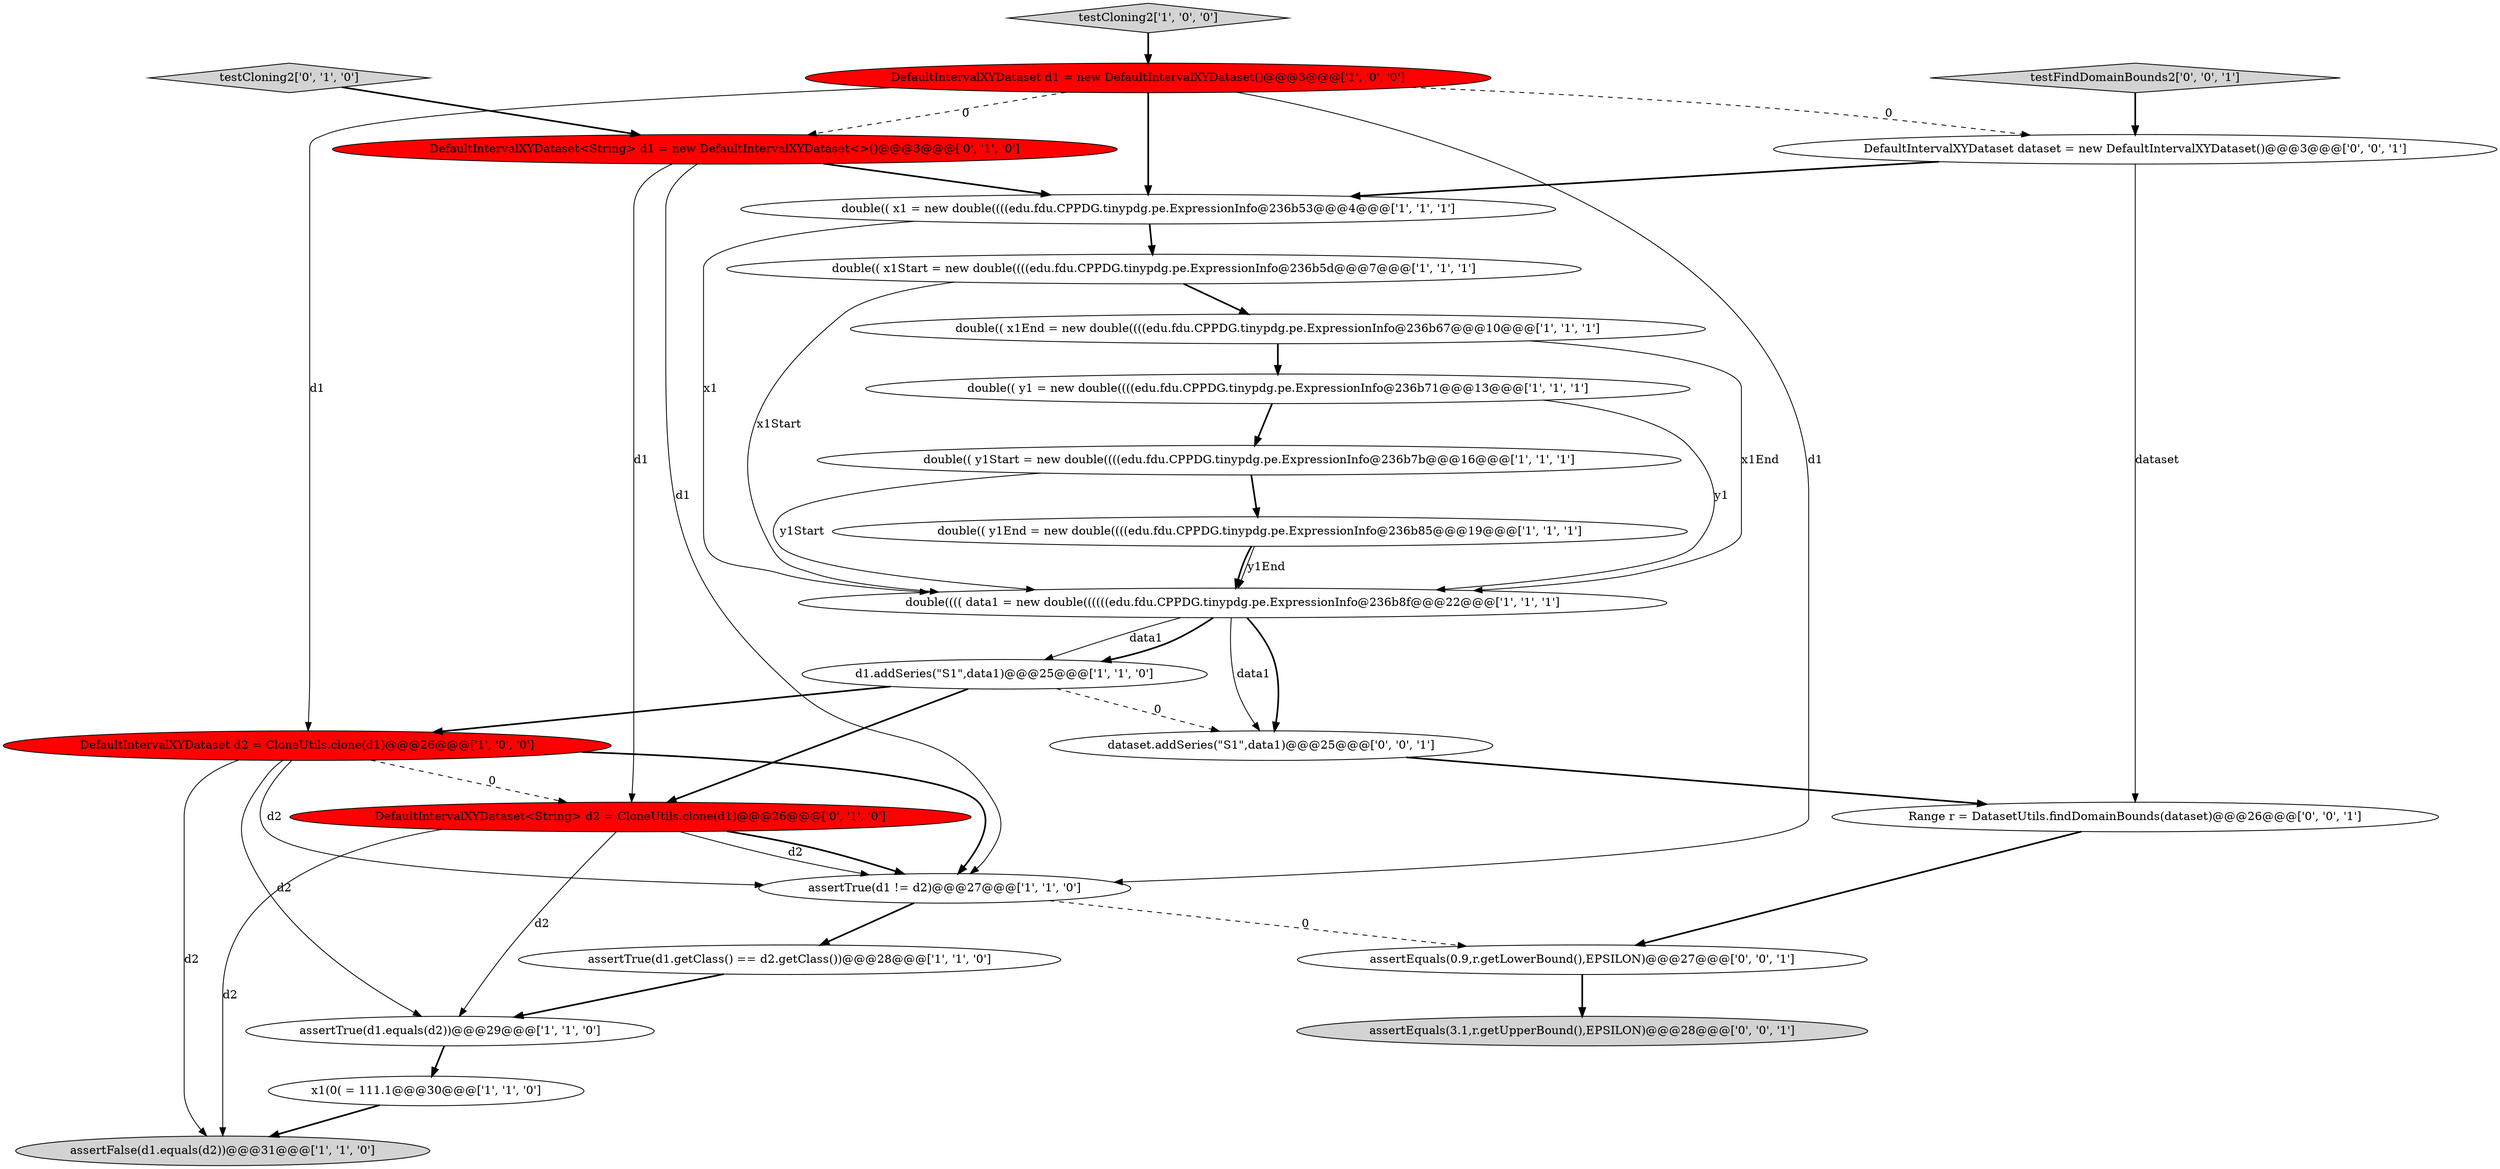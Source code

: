 digraph {
14 [style = filled, label = "double(( y1 = new double((((edu.fdu.CPPDG.tinypdg.pe.ExpressionInfo@236b71@@@13@@@['1', '1', '1']", fillcolor = white, shape = ellipse image = "AAA0AAABBB1BBB"];
20 [style = filled, label = "assertEquals(0.9,r.getLowerBound(),EPSILON)@@@27@@@['0', '0', '1']", fillcolor = white, shape = ellipse image = "AAA0AAABBB3BBB"];
21 [style = filled, label = "assertEquals(3.1,r.getUpperBound(),EPSILON)@@@28@@@['0', '0', '1']", fillcolor = lightgray, shape = ellipse image = "AAA0AAABBB3BBB"];
5 [style = filled, label = "assertTrue(d1.equals(d2))@@@29@@@['1', '1', '0']", fillcolor = white, shape = ellipse image = "AAA0AAABBB1BBB"];
3 [style = filled, label = "DefaultIntervalXYDataset d1 = new DefaultIntervalXYDataset()@@@3@@@['1', '0', '0']", fillcolor = red, shape = ellipse image = "AAA1AAABBB1BBB"];
6 [style = filled, label = "DefaultIntervalXYDataset d2 = CloneUtils.clone(d1)@@@26@@@['1', '0', '0']", fillcolor = red, shape = ellipse image = "AAA1AAABBB1BBB"];
1 [style = filled, label = "double(((( data1 = new double((((((edu.fdu.CPPDG.tinypdg.pe.ExpressionInfo@236b8f@@@22@@@['1', '1', '1']", fillcolor = white, shape = ellipse image = "AAA0AAABBB1BBB"];
2 [style = filled, label = "double(( x1End = new double((((edu.fdu.CPPDG.tinypdg.pe.ExpressionInfo@236b67@@@10@@@['1', '1', '1']", fillcolor = white, shape = ellipse image = "AAA0AAABBB1BBB"];
11 [style = filled, label = "x1(0( = 111.1@@@30@@@['1', '1', '0']", fillcolor = white, shape = ellipse image = "AAA0AAABBB1BBB"];
8 [style = filled, label = "double(( y1End = new double((((edu.fdu.CPPDG.tinypdg.pe.ExpressionInfo@236b85@@@19@@@['1', '1', '1']", fillcolor = white, shape = ellipse image = "AAA0AAABBB1BBB"];
9 [style = filled, label = "testCloning2['1', '0', '0']", fillcolor = lightgray, shape = diamond image = "AAA0AAABBB1BBB"];
12 [style = filled, label = "double(( x1 = new double((((edu.fdu.CPPDG.tinypdg.pe.ExpressionInfo@236b53@@@4@@@['1', '1', '1']", fillcolor = white, shape = ellipse image = "AAA0AAABBB1BBB"];
17 [style = filled, label = "DefaultIntervalXYDataset<String> d2 = CloneUtils.clone(d1)@@@26@@@['0', '1', '0']", fillcolor = red, shape = ellipse image = "AAA1AAABBB2BBB"];
19 [style = filled, label = "testFindDomainBounds2['0', '0', '1']", fillcolor = lightgray, shape = diamond image = "AAA0AAABBB3BBB"];
10 [style = filled, label = "d1.addSeries(\"S1\",data1)@@@25@@@['1', '1', '0']", fillcolor = white, shape = ellipse image = "AAA0AAABBB1BBB"];
22 [style = filled, label = "Range r = DatasetUtils.findDomainBounds(dataset)@@@26@@@['0', '0', '1']", fillcolor = white, shape = ellipse image = "AAA0AAABBB3BBB"];
13 [style = filled, label = "double(( x1Start = new double((((edu.fdu.CPPDG.tinypdg.pe.ExpressionInfo@236b5d@@@7@@@['1', '1', '1']", fillcolor = white, shape = ellipse image = "AAA0AAABBB1BBB"];
23 [style = filled, label = "DefaultIntervalXYDataset dataset = new DefaultIntervalXYDataset()@@@3@@@['0', '0', '1']", fillcolor = white, shape = ellipse image = "AAA0AAABBB3BBB"];
7 [style = filled, label = "assertFalse(d1.equals(d2))@@@31@@@['1', '1', '0']", fillcolor = lightgray, shape = ellipse image = "AAA0AAABBB1BBB"];
0 [style = filled, label = "assertTrue(d1 != d2)@@@27@@@['1', '1', '0']", fillcolor = white, shape = ellipse image = "AAA0AAABBB1BBB"];
15 [style = filled, label = "assertTrue(d1.getClass() == d2.getClass())@@@28@@@['1', '1', '0']", fillcolor = white, shape = ellipse image = "AAA0AAABBB1BBB"];
18 [style = filled, label = "testCloning2['0', '1', '0']", fillcolor = lightgray, shape = diamond image = "AAA0AAABBB2BBB"];
24 [style = filled, label = "dataset.addSeries(\"S1\",data1)@@@25@@@['0', '0', '1']", fillcolor = white, shape = ellipse image = "AAA0AAABBB3BBB"];
4 [style = filled, label = "double(( y1Start = new double((((edu.fdu.CPPDG.tinypdg.pe.ExpressionInfo@236b7b@@@16@@@['1', '1', '1']", fillcolor = white, shape = ellipse image = "AAA0AAABBB1BBB"];
16 [style = filled, label = "DefaultIntervalXYDataset<String> d1 = new DefaultIntervalXYDataset<>()@@@3@@@['0', '1', '0']", fillcolor = red, shape = ellipse image = "AAA1AAABBB2BBB"];
16->0 [style = solid, label="d1"];
3->6 [style = solid, label="d1"];
12->1 [style = solid, label="x1"];
17->5 [style = solid, label="d2"];
13->1 [style = solid, label="x1Start"];
23->22 [style = solid, label="dataset"];
6->5 [style = solid, label="d2"];
10->17 [style = bold, label=""];
6->0 [style = bold, label=""];
6->17 [style = dashed, label="0"];
3->12 [style = bold, label=""];
8->1 [style = solid, label="y1End"];
24->22 [style = bold, label=""];
0->20 [style = dashed, label="0"];
10->6 [style = bold, label=""];
0->15 [style = bold, label=""];
16->17 [style = solid, label="d1"];
15->5 [style = bold, label=""];
20->21 [style = bold, label=""];
14->1 [style = solid, label="y1"];
8->1 [style = bold, label=""];
12->13 [style = bold, label=""];
3->23 [style = dashed, label="0"];
17->0 [style = bold, label=""];
6->0 [style = solid, label="d2"];
22->20 [style = bold, label=""];
2->1 [style = solid, label="x1End"];
1->24 [style = bold, label=""];
19->23 [style = bold, label=""];
17->7 [style = solid, label="d2"];
1->24 [style = solid, label="data1"];
2->14 [style = bold, label=""];
13->2 [style = bold, label=""];
17->0 [style = solid, label="d2"];
9->3 [style = bold, label=""];
4->8 [style = bold, label=""];
4->1 [style = solid, label="y1Start"];
23->12 [style = bold, label=""];
5->11 [style = bold, label=""];
6->7 [style = solid, label="d2"];
3->0 [style = solid, label="d1"];
1->10 [style = solid, label="data1"];
1->10 [style = bold, label=""];
16->12 [style = bold, label=""];
10->24 [style = dashed, label="0"];
11->7 [style = bold, label=""];
3->16 [style = dashed, label="0"];
14->4 [style = bold, label=""];
18->16 [style = bold, label=""];
}

